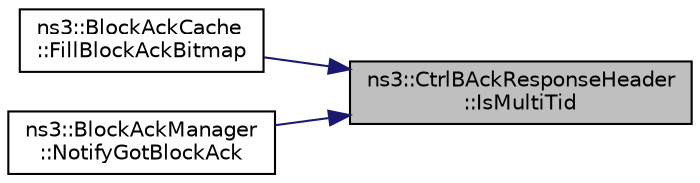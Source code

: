 digraph "ns3::CtrlBAckResponseHeader::IsMultiTid"
{
 // LATEX_PDF_SIZE
  edge [fontname="Helvetica",fontsize="10",labelfontname="Helvetica",labelfontsize="10"];
  node [fontname="Helvetica",fontsize="10",shape=record];
  rankdir="RL";
  Node1 [label="ns3::CtrlBAckResponseHeader\l::IsMultiTid",height=0.2,width=0.4,color="black", fillcolor="grey75", style="filled", fontcolor="black",tooltip="Check if the current BA policy is Multi-TID Block Ack."];
  Node1 -> Node2 [dir="back",color="midnightblue",fontsize="10",style="solid",fontname="Helvetica"];
  Node2 [label="ns3::BlockAckCache\l::FillBlockAckBitmap",height=0.2,width=0.4,color="black", fillcolor="white", style="filled",URL="$classns3_1_1_block_ack_cache.html#a53f2f4c162a246e6d3f5de4c32f69c01",tooltip="Fill block ack bitmap function."];
  Node1 -> Node3 [dir="back",color="midnightblue",fontsize="10",style="solid",fontname="Helvetica"];
  Node3 [label="ns3::BlockAckManager\l::NotifyGotBlockAck",height=0.2,width=0.4,color="black", fillcolor="white", style="filled",URL="$classns3_1_1_block_ack_manager.html#a9b8a46d72c771c2c1d79588f98259012",tooltip=" "];
}
